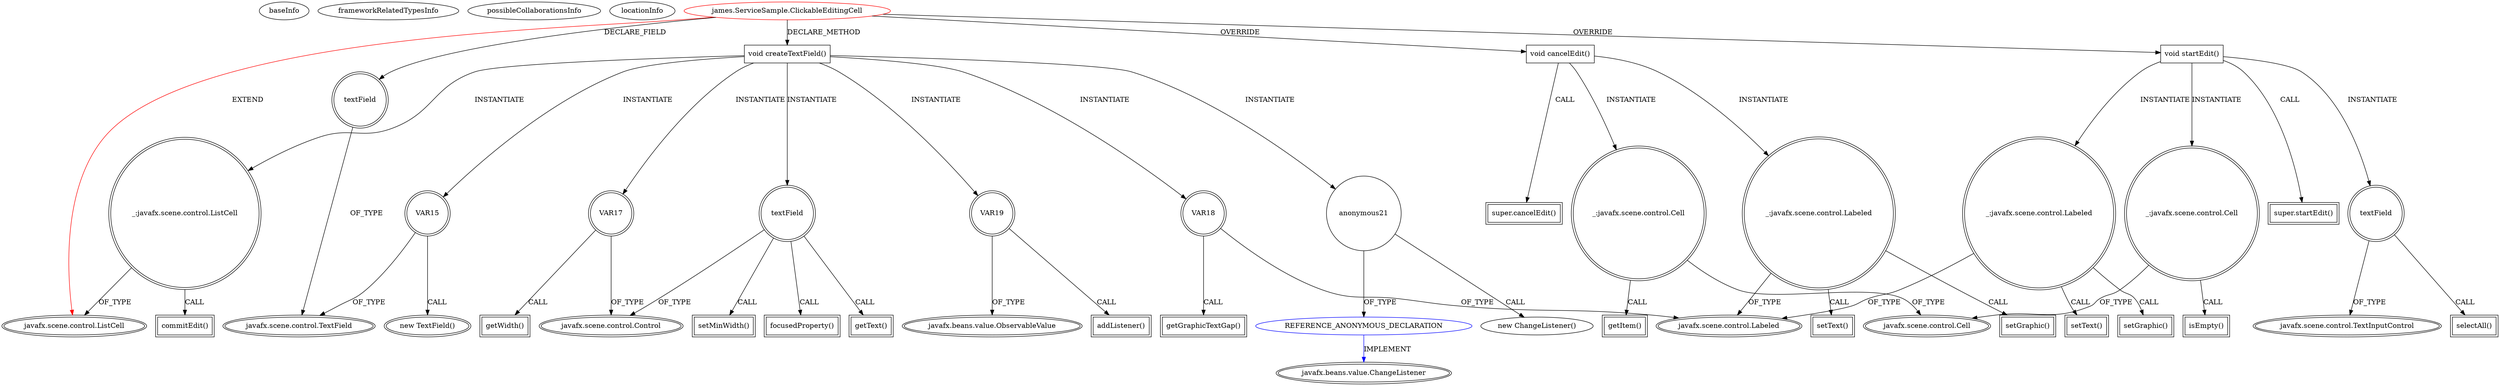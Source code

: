 digraph {
baseInfo[graphId=674,category="extension_graph",isAnonymous=false,possibleRelation=true]
frameworkRelatedTypesInfo[0="javafx.scene.control.ListCell"]
possibleCollaborationsInfo[0="674~CLIENT_METHOD_DECLARATION-INSTANTIATION-~javafx.scene.control.ListCell ~javafx.beans.value.ChangeListener ~false~true"]
locationInfo[projectName="Johnmalc-JavaFX",filePath="/Johnmalc-JavaFX/JavaFX-master/src/james/ServiceSample.java",contextSignature="ClickableEditingCell",graphId="674"]
0[label="james.ServiceSample.ClickableEditingCell",vertexType="ROOT_CLIENT_CLASS_DECLARATION",isFrameworkType=false,color=red]
1[label="javafx.scene.control.ListCell",vertexType="FRAMEWORK_CLASS_TYPE",isFrameworkType=true,peripheries=2]
2[label="textField",vertexType="FIELD_DECLARATION",isFrameworkType=true,peripheries=2,shape=circle]
3[label="javafx.scene.control.TextField",vertexType="FRAMEWORK_CLASS_TYPE",isFrameworkType=true,peripheries=2]
4[label="void startEdit()",vertexType="OVERRIDING_METHOD_DECLARATION",isFrameworkType=false,shape=box]
5[label="_:javafx.scene.control.Cell",vertexType="VARIABLE_EXPRESION",isFrameworkType=true,peripheries=2,shape=circle]
7[label="javafx.scene.control.Cell",vertexType="FRAMEWORK_CLASS_TYPE",isFrameworkType=true,peripheries=2]
6[label="isEmpty()",vertexType="INSIDE_CALL",isFrameworkType=true,peripheries=2,shape=box]
8[label="super.startEdit()",vertexType="SUPER_CALL",isFrameworkType=true,peripheries=2,shape=box]
9[label="_:javafx.scene.control.Labeled",vertexType="VARIABLE_EXPRESION",isFrameworkType=true,peripheries=2,shape=circle]
11[label="javafx.scene.control.Labeled",vertexType="FRAMEWORK_CLASS_TYPE",isFrameworkType=true,peripheries=2]
10[label="setText()",vertexType="INSIDE_CALL",isFrameworkType=true,peripheries=2,shape=box]
13[label="setGraphic()",vertexType="INSIDE_CALL",isFrameworkType=true,peripheries=2,shape=box]
14[label="textField",vertexType="VARIABLE_EXPRESION",isFrameworkType=true,peripheries=2,shape=circle]
16[label="javafx.scene.control.TextInputControl",vertexType="FRAMEWORK_CLASS_TYPE",isFrameworkType=true,peripheries=2]
15[label="selectAll()",vertexType="INSIDE_CALL",isFrameworkType=true,peripheries=2,shape=box]
17[label="void cancelEdit()",vertexType="OVERRIDING_METHOD_DECLARATION",isFrameworkType=false,shape=box]
18[label="super.cancelEdit()",vertexType="SUPER_CALL",isFrameworkType=true,peripheries=2,shape=box]
19[label="_:javafx.scene.control.Labeled",vertexType="VARIABLE_EXPRESION",isFrameworkType=true,peripheries=2,shape=circle]
20[label="setText()",vertexType="INSIDE_CALL",isFrameworkType=true,peripheries=2,shape=box]
22[label="_:javafx.scene.control.Cell",vertexType="VARIABLE_EXPRESION",isFrameworkType=true,peripheries=2,shape=circle]
23[label="getItem()",vertexType="INSIDE_CALL",isFrameworkType=true,peripheries=2,shape=box]
26[label="setGraphic()",vertexType="INSIDE_CALL",isFrameworkType=true,peripheries=2,shape=box]
48[label="void createTextField()",vertexType="CLIENT_METHOD_DECLARATION",isFrameworkType=false,shape=box]
50[label="VAR15",vertexType="VARIABLE_EXPRESION",isFrameworkType=true,peripheries=2,shape=circle]
49[label="new TextField()",vertexType="CONSTRUCTOR_CALL",isFrameworkType=true,peripheries=2]
52[label="textField",vertexType="VARIABLE_EXPRESION",isFrameworkType=true,peripheries=2,shape=circle]
54[label="javafx.scene.control.Control",vertexType="FRAMEWORK_CLASS_TYPE",isFrameworkType=true,peripheries=2]
53[label="setMinWidth()",vertexType="INSIDE_CALL",isFrameworkType=true,peripheries=2,shape=box]
55[label="VAR17",vertexType="VARIABLE_EXPRESION",isFrameworkType=true,peripheries=2,shape=circle]
56[label="getWidth()",vertexType="INSIDE_CALL",isFrameworkType=true,peripheries=2,shape=box]
58[label="VAR18",vertexType="VARIABLE_EXPRESION",isFrameworkType=true,peripheries=2,shape=circle]
59[label="getGraphicTextGap()",vertexType="INSIDE_CALL",isFrameworkType=true,peripheries=2,shape=box]
61[label="VAR19",vertexType="VARIABLE_EXPRESION",isFrameworkType=true,peripheries=2,shape=circle]
63[label="javafx.beans.value.ObservableValue",vertexType="FRAMEWORK_INTERFACE_TYPE",isFrameworkType=true,peripheries=2]
62[label="addListener()",vertexType="INSIDE_CALL",isFrameworkType=true,peripheries=2,shape=box]
65[label="focusedProperty()",vertexType="INSIDE_CALL",isFrameworkType=true,peripheries=2,shape=box]
67[label="anonymous21",vertexType="VARIABLE_EXPRESION",isFrameworkType=false,shape=circle]
68[label="REFERENCE_ANONYMOUS_DECLARATION",vertexType="REFERENCE_ANONYMOUS_DECLARATION",isFrameworkType=false,color=blue]
69[label="javafx.beans.value.ChangeListener",vertexType="FRAMEWORK_INTERFACE_TYPE",isFrameworkType=true,peripheries=2]
66[label="new ChangeListener()",vertexType="CONSTRUCTOR_CALL",isFrameworkType=false]
70[label="_:javafx.scene.control.ListCell",vertexType="VARIABLE_EXPRESION",isFrameworkType=true,peripheries=2,shape=circle]
71[label="commitEdit()",vertexType="INSIDE_CALL",isFrameworkType=true,peripheries=2,shape=box]
74[label="getText()",vertexType="INSIDE_CALL",isFrameworkType=true,peripheries=2,shape=box]
0->1[label="EXTEND",color=red]
0->2[label="DECLARE_FIELD"]
2->3[label="OF_TYPE"]
0->4[label="OVERRIDE"]
4->5[label="INSTANTIATE"]
5->7[label="OF_TYPE"]
5->6[label="CALL"]
4->8[label="CALL"]
4->9[label="INSTANTIATE"]
9->11[label="OF_TYPE"]
9->10[label="CALL"]
9->13[label="CALL"]
4->14[label="INSTANTIATE"]
14->16[label="OF_TYPE"]
14->15[label="CALL"]
0->17[label="OVERRIDE"]
17->18[label="CALL"]
17->19[label="INSTANTIATE"]
19->11[label="OF_TYPE"]
19->20[label="CALL"]
17->22[label="INSTANTIATE"]
22->7[label="OF_TYPE"]
22->23[label="CALL"]
19->26[label="CALL"]
0->48[label="DECLARE_METHOD"]
48->50[label="INSTANTIATE"]
50->3[label="OF_TYPE"]
50->49[label="CALL"]
48->52[label="INSTANTIATE"]
52->54[label="OF_TYPE"]
52->53[label="CALL"]
48->55[label="INSTANTIATE"]
55->54[label="OF_TYPE"]
55->56[label="CALL"]
48->58[label="INSTANTIATE"]
58->11[label="OF_TYPE"]
58->59[label="CALL"]
48->61[label="INSTANTIATE"]
61->63[label="OF_TYPE"]
61->62[label="CALL"]
52->65[label="CALL"]
48->67[label="INSTANTIATE"]
68->69[label="IMPLEMENT",color=blue]
67->68[label="OF_TYPE"]
67->66[label="CALL"]
48->70[label="INSTANTIATE"]
70->1[label="OF_TYPE"]
70->71[label="CALL"]
52->74[label="CALL"]
}
